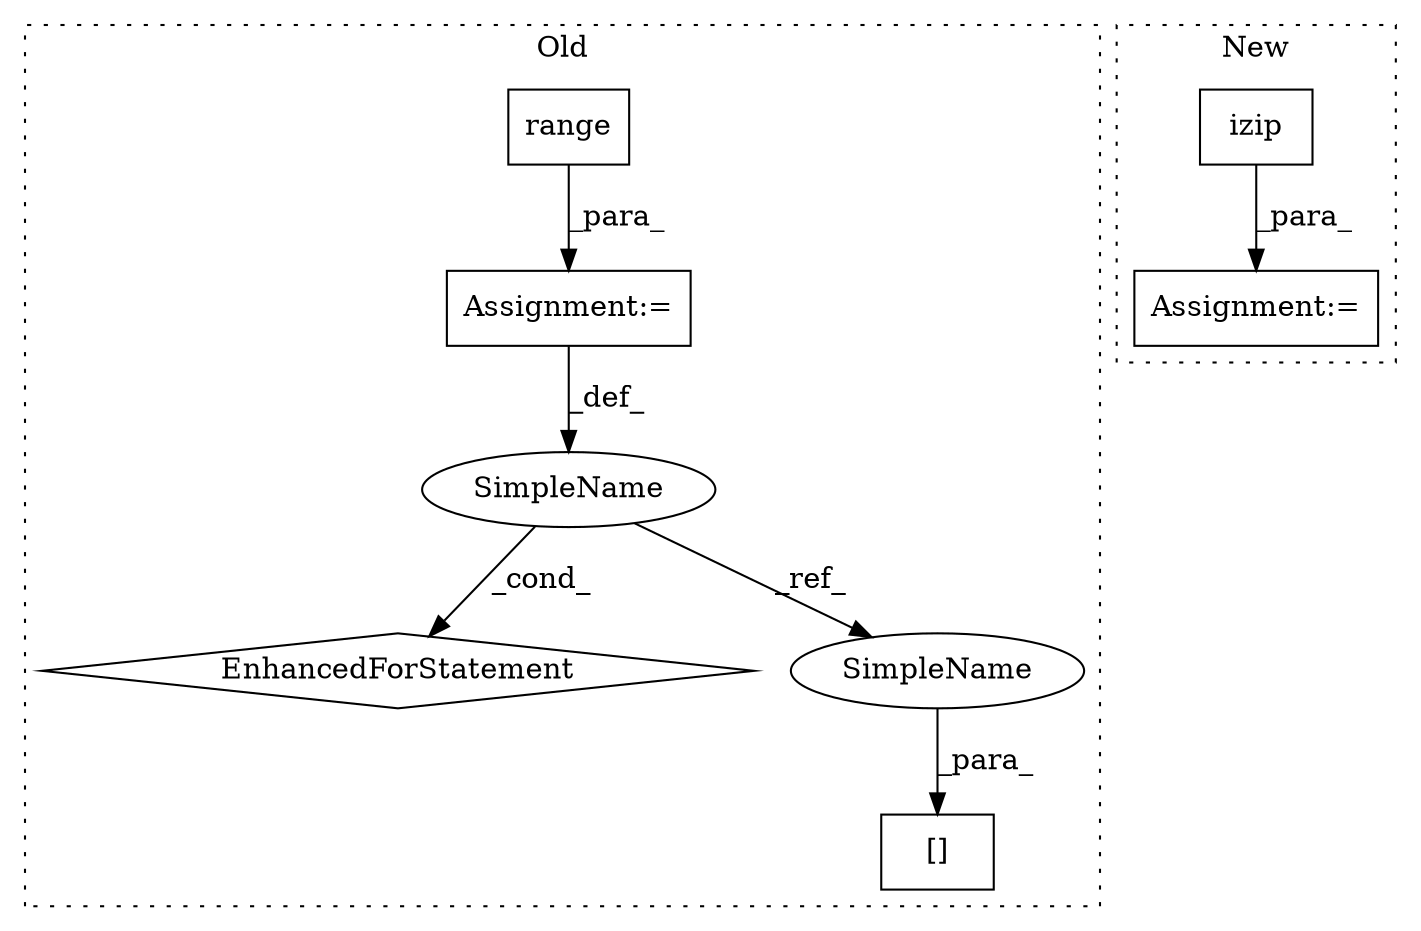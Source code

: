 digraph G {
subgraph cluster0 {
1 [label="range" a="32" s="847,854" l="6,1" shape="box"];
3 [label="EnhancedForStatement" a="70" s="785,855" l="53,2" shape="diamond"];
4 [label="[]" a="2" s="1250,1254" l="2,1" shape="box"];
5 [label="SimpleName" a="42" s="842" l="2" shape="ellipse"];
7 [label="Assignment:=" a="7" s="785,855" l="53,2" shape="box"];
8 [label="SimpleName" a="42" s="1252" l="2" shape="ellipse"];
label = "Old";
style="dotted";
}
subgraph cluster1 {
2 [label="izip" a="32" s="896,912" l="5,1" shape="box"];
6 [label="Assignment:=" a="7" s="808,913" l="78,2" shape="box"];
label = "New";
style="dotted";
}
1 -> 7 [label="_para_"];
2 -> 6 [label="_para_"];
5 -> 8 [label="_ref_"];
5 -> 3 [label="_cond_"];
7 -> 5 [label="_def_"];
8 -> 4 [label="_para_"];
}